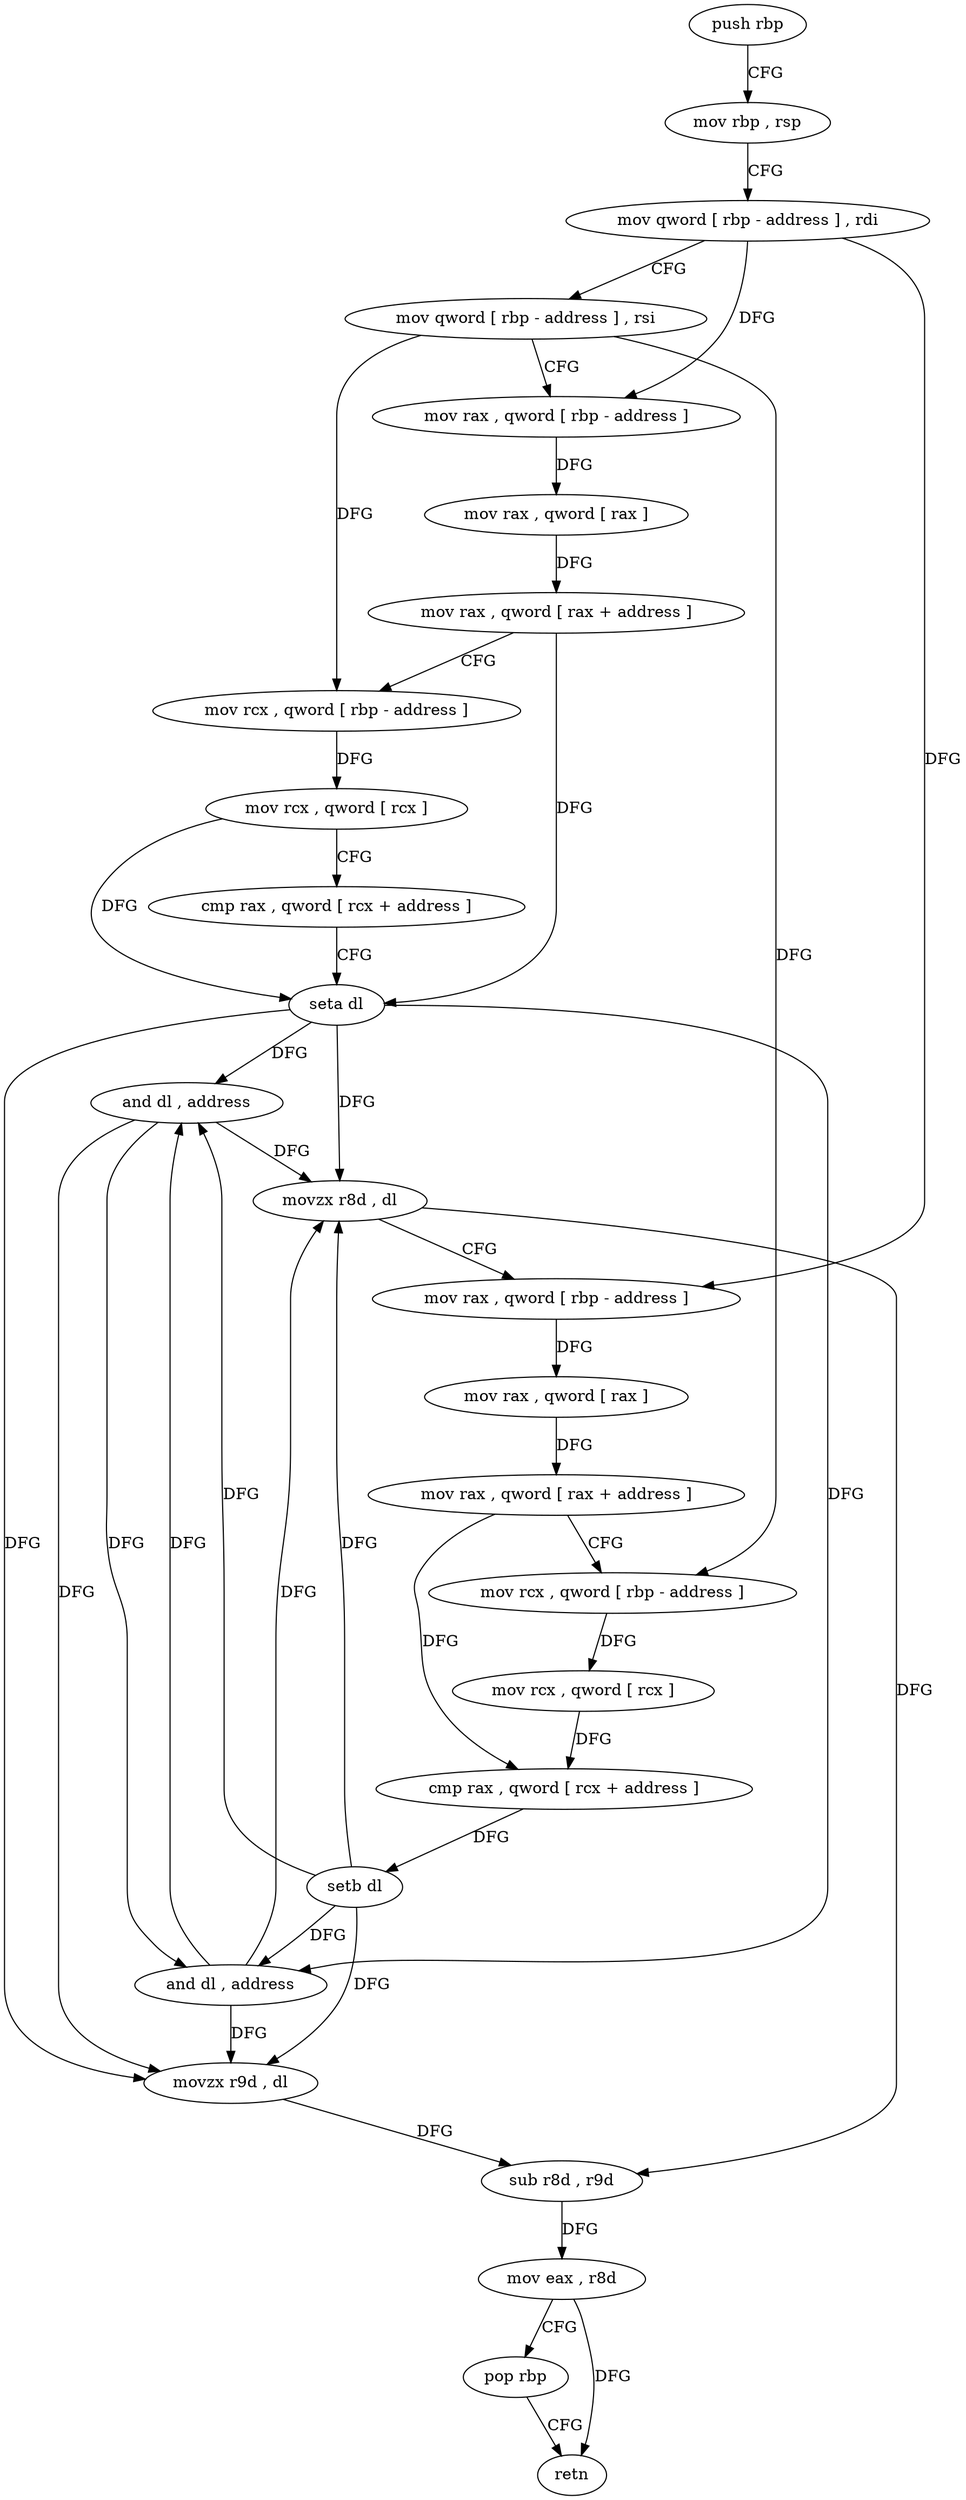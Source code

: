 digraph "func" {
"4225424" [label = "push rbp" ]
"4225425" [label = "mov rbp , rsp" ]
"4225428" [label = "mov qword [ rbp - address ] , rdi" ]
"4225432" [label = "mov qword [ rbp - address ] , rsi" ]
"4225436" [label = "mov rax , qword [ rbp - address ]" ]
"4225440" [label = "mov rax , qword [ rax ]" ]
"4225443" [label = "mov rax , qword [ rax + address ]" ]
"4225447" [label = "mov rcx , qword [ rbp - address ]" ]
"4225451" [label = "mov rcx , qword [ rcx ]" ]
"4225454" [label = "cmp rax , qword [ rcx + address ]" ]
"4225458" [label = "seta dl" ]
"4225461" [label = "and dl , address" ]
"4225464" [label = "movzx r8d , dl" ]
"4225468" [label = "mov rax , qword [ rbp - address ]" ]
"4225472" [label = "mov rax , qword [ rax ]" ]
"4225475" [label = "mov rax , qword [ rax + address ]" ]
"4225479" [label = "mov rcx , qword [ rbp - address ]" ]
"4225483" [label = "mov rcx , qword [ rcx ]" ]
"4225486" [label = "cmp rax , qword [ rcx + address ]" ]
"4225490" [label = "setb dl" ]
"4225493" [label = "and dl , address" ]
"4225496" [label = "movzx r9d , dl" ]
"4225500" [label = "sub r8d , r9d" ]
"4225503" [label = "mov eax , r8d" ]
"4225506" [label = "pop rbp" ]
"4225507" [label = "retn" ]
"4225424" -> "4225425" [ label = "CFG" ]
"4225425" -> "4225428" [ label = "CFG" ]
"4225428" -> "4225432" [ label = "CFG" ]
"4225428" -> "4225436" [ label = "DFG" ]
"4225428" -> "4225468" [ label = "DFG" ]
"4225432" -> "4225436" [ label = "CFG" ]
"4225432" -> "4225447" [ label = "DFG" ]
"4225432" -> "4225479" [ label = "DFG" ]
"4225436" -> "4225440" [ label = "DFG" ]
"4225440" -> "4225443" [ label = "DFG" ]
"4225443" -> "4225447" [ label = "CFG" ]
"4225443" -> "4225458" [ label = "DFG" ]
"4225447" -> "4225451" [ label = "DFG" ]
"4225451" -> "4225454" [ label = "CFG" ]
"4225451" -> "4225458" [ label = "DFG" ]
"4225454" -> "4225458" [ label = "CFG" ]
"4225458" -> "4225461" [ label = "DFG" ]
"4225458" -> "4225464" [ label = "DFG" ]
"4225458" -> "4225493" [ label = "DFG" ]
"4225458" -> "4225496" [ label = "DFG" ]
"4225461" -> "4225464" [ label = "DFG" ]
"4225461" -> "4225493" [ label = "DFG" ]
"4225461" -> "4225496" [ label = "DFG" ]
"4225464" -> "4225468" [ label = "CFG" ]
"4225464" -> "4225500" [ label = "DFG" ]
"4225468" -> "4225472" [ label = "DFG" ]
"4225472" -> "4225475" [ label = "DFG" ]
"4225475" -> "4225479" [ label = "CFG" ]
"4225475" -> "4225486" [ label = "DFG" ]
"4225479" -> "4225483" [ label = "DFG" ]
"4225483" -> "4225486" [ label = "DFG" ]
"4225486" -> "4225490" [ label = "DFG" ]
"4225490" -> "4225493" [ label = "DFG" ]
"4225490" -> "4225461" [ label = "DFG" ]
"4225490" -> "4225464" [ label = "DFG" ]
"4225490" -> "4225496" [ label = "DFG" ]
"4225493" -> "4225496" [ label = "DFG" ]
"4225493" -> "4225461" [ label = "DFG" ]
"4225493" -> "4225464" [ label = "DFG" ]
"4225496" -> "4225500" [ label = "DFG" ]
"4225500" -> "4225503" [ label = "DFG" ]
"4225503" -> "4225506" [ label = "CFG" ]
"4225503" -> "4225507" [ label = "DFG" ]
"4225506" -> "4225507" [ label = "CFG" ]
}
